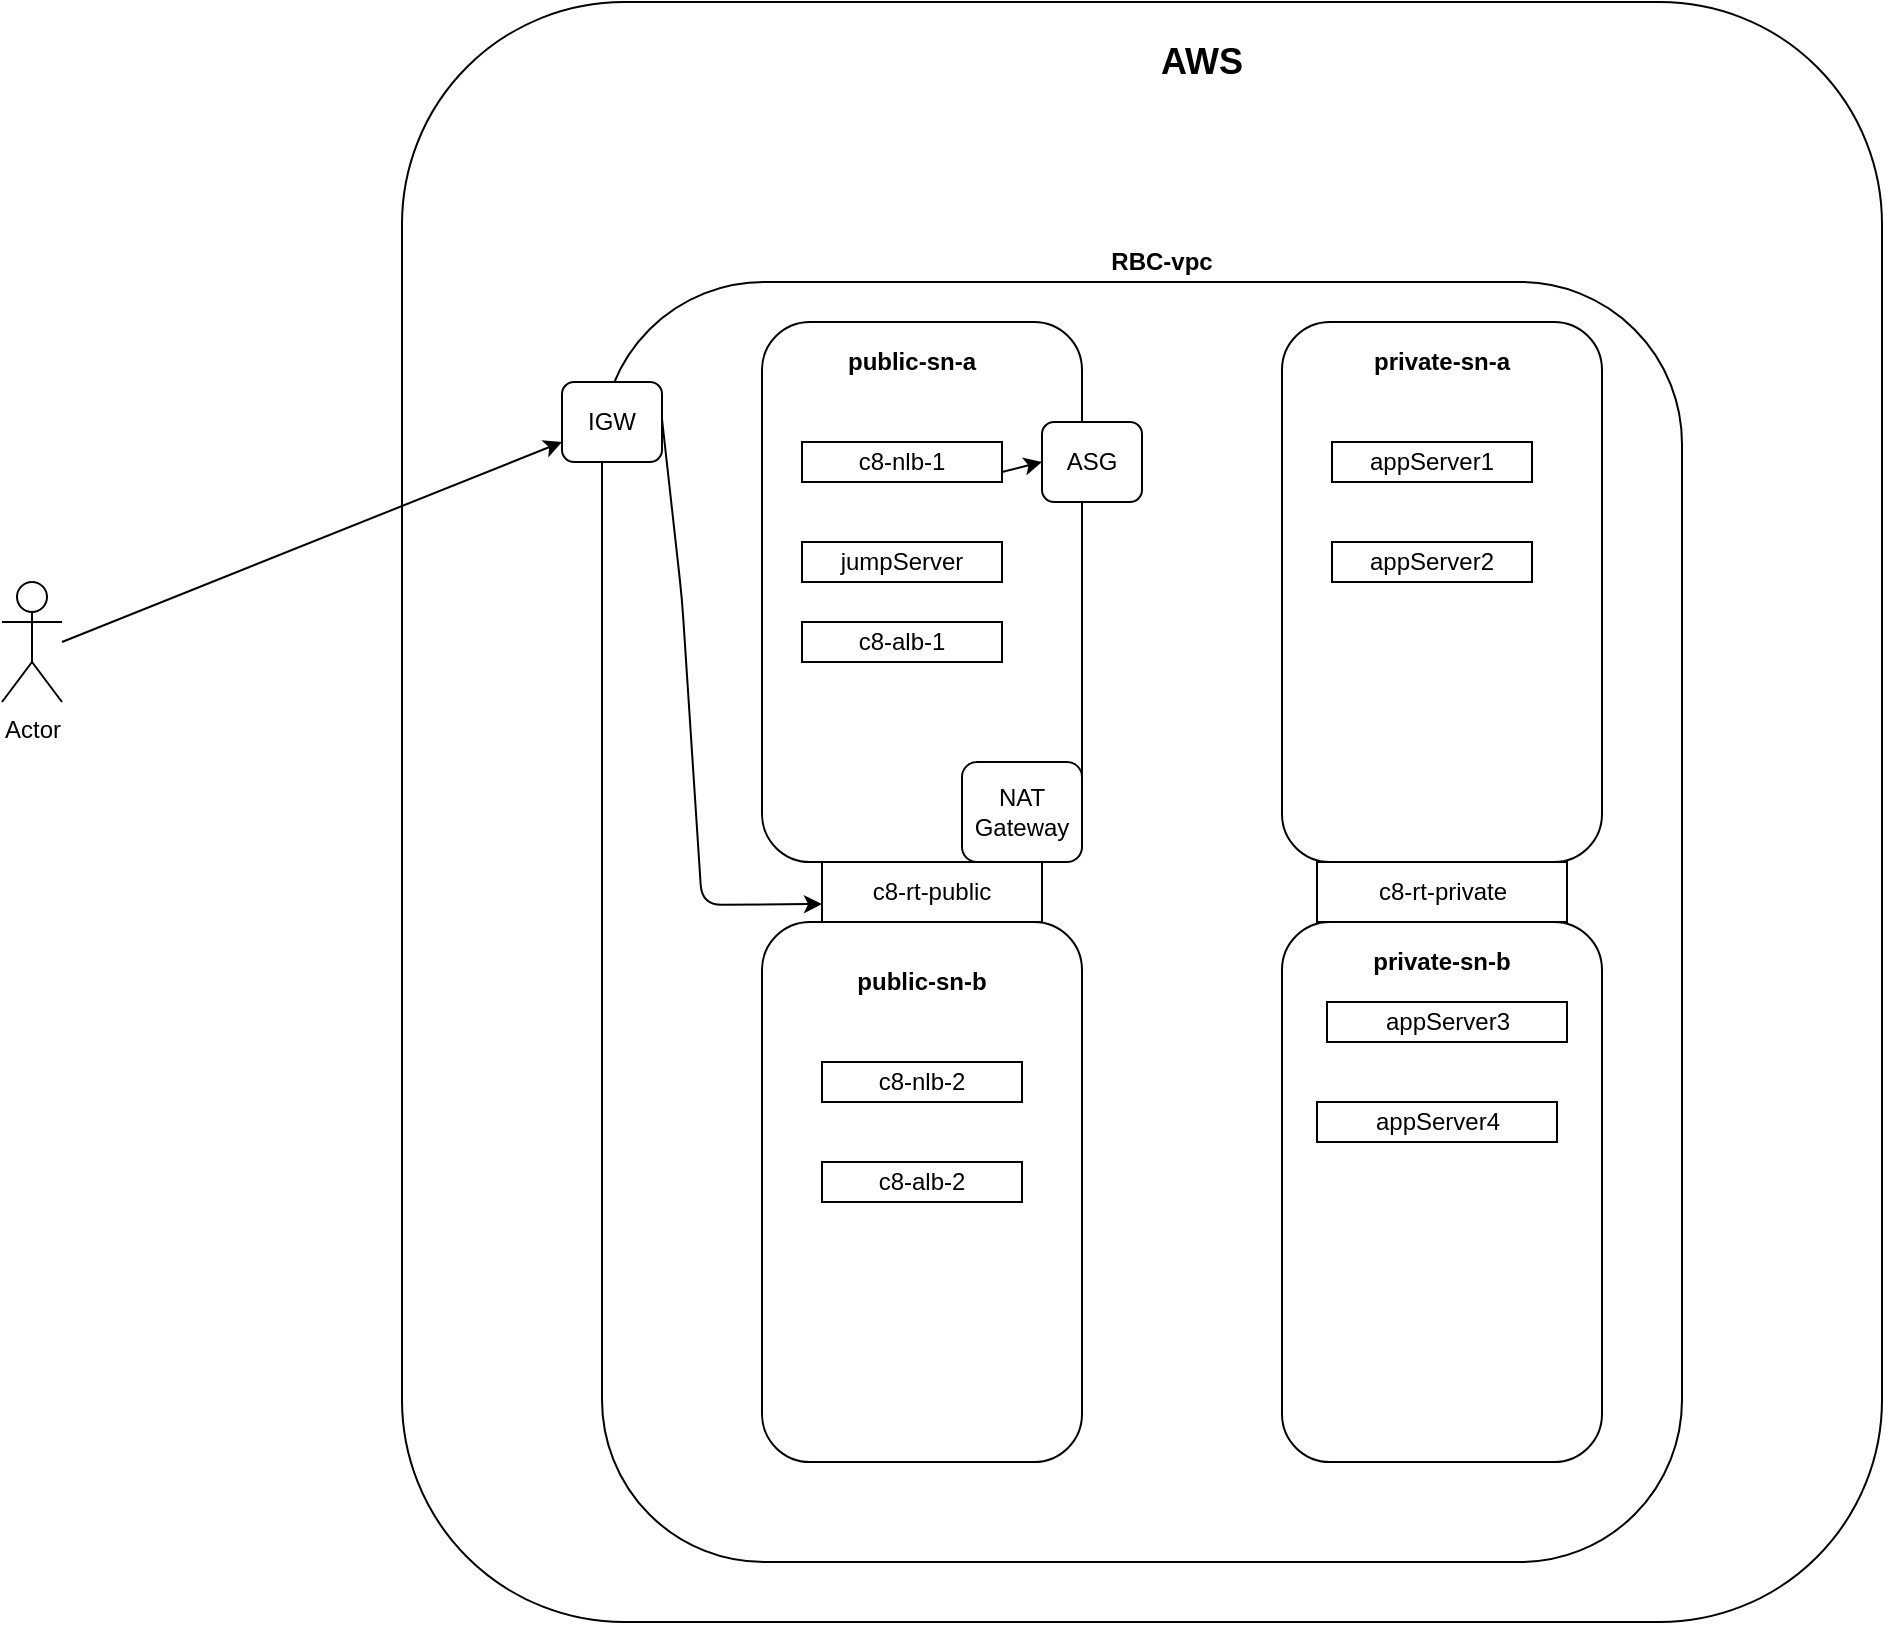 <mxfile version="13.9.9" type="device"><diagram id="tJC_vHtr5r1JaveleHDR" name="Page-1"><mxGraphModel dx="1161" dy="699" grid="1" gridSize="10" guides="1" tooltips="1" connect="1" arrows="1" fold="1" page="1" pageScale="1" pageWidth="850" pageHeight="1100" math="0" shadow="0"><root><mxCell id="0"/><mxCell id="1" parent="0"/><mxCell id="znUBtywN6Zx0LUii7_cF-3" value="" style="rounded=1;whiteSpace=wrap;html=1;" parent="1" vertex="1"><mxGeometry x="260" y="40" width="740" height="810" as="geometry"/></mxCell><mxCell id="znUBtywN6Zx0LUii7_cF-4" value="&lt;b&gt;&lt;font style=&quot;font-size: 18px&quot;&gt;AWS&lt;/font&gt;&lt;/b&gt;" style="text;html=1;strokeColor=none;fillColor=none;align=center;verticalAlign=middle;whiteSpace=wrap;rounded=0;" parent="1" vertex="1"><mxGeometry x="640" y="60" width="40" height="20" as="geometry"/></mxCell><mxCell id="znUBtywN6Zx0LUii7_cF-6" value="" style="rounded=1;whiteSpace=wrap;html=1;" parent="1" vertex="1"><mxGeometry x="360" y="180" width="540" height="640" as="geometry"/></mxCell><mxCell id="znUBtywN6Zx0LUii7_cF-7" value="&lt;b&gt;RBC-vpc&lt;/b&gt;" style="text;html=1;strokeColor=none;fillColor=none;align=center;verticalAlign=middle;whiteSpace=wrap;rounded=0;" parent="1" vertex="1"><mxGeometry x="490" y="210" width="80" height="20" as="geometry"/></mxCell><mxCell id="znUBtywN6Zx0LUii7_cF-8" value="" style="rounded=1;whiteSpace=wrap;html=1;" parent="1" vertex="1"><mxGeometry x="440" y="200" width="160" height="270" as="geometry"/></mxCell><mxCell id="znUBtywN6Zx0LUii7_cF-9" value="" style="rounded=1;whiteSpace=wrap;html=1;" parent="1" vertex="1"><mxGeometry x="700" y="200" width="160" height="270" as="geometry"/></mxCell><mxCell id="znUBtywN6Zx0LUii7_cF-10" value="&lt;b&gt;RBC-vpc&lt;/b&gt;" style="text;html=1;strokeColor=none;fillColor=none;align=center;verticalAlign=middle;whiteSpace=wrap;rounded=0;" parent="1" vertex="1"><mxGeometry x="600" y="160" width="80" height="20" as="geometry"/></mxCell><mxCell id="znUBtywN6Zx0LUii7_cF-11" value="&lt;b&gt;public-sn-a&lt;/b&gt;" style="text;html=1;strokeColor=none;fillColor=none;align=center;verticalAlign=middle;whiteSpace=wrap;rounded=0;" parent="1" vertex="1"><mxGeometry x="470" y="210" width="90" height="20" as="geometry"/></mxCell><mxCell id="znUBtywN6Zx0LUii7_cF-12" value="&lt;b&gt;private-sn-a&lt;/b&gt;" style="text;html=1;strokeColor=none;fillColor=none;align=center;verticalAlign=middle;whiteSpace=wrap;rounded=0;" parent="1" vertex="1"><mxGeometry x="735" y="210" width="90" height="20" as="geometry"/></mxCell><mxCell id="znUBtywN6Zx0LUii7_cF-13" value="jumpServer" style="rounded=0;whiteSpace=wrap;html=1;" parent="1" vertex="1"><mxGeometry x="460" y="310" width="100" height="20" as="geometry"/></mxCell><mxCell id="znUBtywN6Zx0LUii7_cF-16" value="c8-nlb-1" style="rounded=0;whiteSpace=wrap;html=1;" parent="1" vertex="1"><mxGeometry x="460" y="260" width="100" height="20" as="geometry"/></mxCell><mxCell id="znUBtywN6Zx0LUii7_cF-18" value="appServer1" style="rounded=0;whiteSpace=wrap;html=1;" parent="1" vertex="1"><mxGeometry x="725" y="260" width="100" height="20" as="geometry"/></mxCell><mxCell id="znUBtywN6Zx0LUii7_cF-19" value="appServer2" style="rounded=0;whiteSpace=wrap;html=1;" parent="1" vertex="1"><mxGeometry x="725" y="310" width="100" height="20" as="geometry"/></mxCell><mxCell id="znUBtywN6Zx0LUii7_cF-21" value="Actor" style="shape=umlActor;verticalLabelPosition=bottom;verticalAlign=top;html=1;outlineConnect=0;" parent="1" vertex="1"><mxGeometry x="60" y="330" width="30" height="60" as="geometry"/></mxCell><mxCell id="znUBtywN6Zx0LUii7_cF-22" value="IGW" style="rounded=1;whiteSpace=wrap;html=1;" parent="1" vertex="1"><mxGeometry x="340" y="230" width="50" height="40" as="geometry"/></mxCell><mxCell id="znUBtywN6Zx0LUii7_cF-23" value="" style="endArrow=classic;html=1;" parent="1" target="znUBtywN6Zx0LUii7_cF-22" edge="1"><mxGeometry width="50" height="50" relative="1" as="geometry"><mxPoint x="90" y="360" as="sourcePoint"/><mxPoint x="140" y="310" as="targetPoint"/></mxGeometry></mxCell><mxCell id="znUBtywN6Zx0LUii7_cF-24" value="c8-rt-public" style="rounded=0;whiteSpace=wrap;html=1;" parent="1" vertex="1"><mxGeometry x="470" y="470" width="110" height="30" as="geometry"/></mxCell><mxCell id="znUBtywN6Zx0LUii7_cF-25" value="c8-rt-private" style="rounded=0;whiteSpace=wrap;html=1;" parent="1" vertex="1"><mxGeometry x="717.5" y="470" width="125" height="30" as="geometry"/></mxCell><mxCell id="znUBtywN6Zx0LUii7_cF-26" value="" style="endArrow=classic;html=1;entryX=0;entryY=0.75;entryDx=0;entryDy=0;" parent="1" edge="1"><mxGeometry width="50" height="50" relative="1" as="geometry"><mxPoint x="390" y="248.5" as="sourcePoint"/><mxPoint x="470" y="491" as="targetPoint"/><Array as="points"><mxPoint x="400" y="338.5"/><mxPoint x="410" y="491.5"/></Array></mxGeometry></mxCell><mxCell id="znUBtywN6Zx0LUii7_cF-27" value="NAT Gateway" style="rounded=1;whiteSpace=wrap;html=1;" parent="1" vertex="1"><mxGeometry x="540" y="420" width="60" height="50" as="geometry"/></mxCell><mxCell id="znUBtywN6Zx0LUii7_cF-30" value="ASG" style="rounded=1;whiteSpace=wrap;html=1;" parent="1" vertex="1"><mxGeometry x="580" y="250" width="50" height="40" as="geometry"/></mxCell><mxCell id="znUBtywN6Zx0LUii7_cF-31" value="" style="endArrow=classic;html=1;entryX=0;entryY=0.5;entryDx=0;entryDy=0;" parent="1" target="znUBtywN6Zx0LUii7_cF-30" edge="1"><mxGeometry width="50" height="50" relative="1" as="geometry"><mxPoint x="560" y="275" as="sourcePoint"/><mxPoint x="610" y="225" as="targetPoint"/></mxGeometry></mxCell><mxCell id="cE_IR5DsuApCjJ-nU9oP-1" value="" style="rounded=1;whiteSpace=wrap;html=1;" vertex="1" parent="1"><mxGeometry x="440" y="500" width="160" height="270" as="geometry"/></mxCell><mxCell id="cE_IR5DsuApCjJ-nU9oP-2" value="&lt;b&gt;public-sn-b&lt;/b&gt;" style="text;html=1;strokeColor=none;fillColor=none;align=center;verticalAlign=middle;whiteSpace=wrap;rounded=0;" vertex="1" parent="1"><mxGeometry x="475" y="520" width="90" height="20" as="geometry"/></mxCell><mxCell id="cE_IR5DsuApCjJ-nU9oP-3" value="" style="rounded=1;whiteSpace=wrap;html=1;" vertex="1" parent="1"><mxGeometry x="700" y="500" width="160" height="270" as="geometry"/></mxCell><mxCell id="cE_IR5DsuApCjJ-nU9oP-4" value="&lt;b&gt;private-sn-b&lt;/b&gt;" style="text;html=1;strokeColor=none;fillColor=none;align=center;verticalAlign=middle;whiteSpace=wrap;rounded=0;" vertex="1" parent="1"><mxGeometry x="735" y="510" width="90" height="20" as="geometry"/></mxCell><mxCell id="cE_IR5DsuApCjJ-nU9oP-5" value="appServer3" style="rounded=0;whiteSpace=wrap;html=1;" vertex="1" parent="1"><mxGeometry x="722.5" y="540" width="120" height="20" as="geometry"/></mxCell><mxCell id="cE_IR5DsuApCjJ-nU9oP-6" value="appServer4" style="rounded=0;whiteSpace=wrap;html=1;" vertex="1" parent="1"><mxGeometry x="717.5" y="590" width="120" height="20" as="geometry"/></mxCell><mxCell id="cE_IR5DsuApCjJ-nU9oP-8" value="c8-nlb-2" style="rounded=0;whiteSpace=wrap;html=1;" vertex="1" parent="1"><mxGeometry x="470" y="570" width="100" height="20" as="geometry"/></mxCell><mxCell id="cE_IR5DsuApCjJ-nU9oP-9" value="c8-alb-1" style="rounded=0;whiteSpace=wrap;html=1;" vertex="1" parent="1"><mxGeometry x="460" y="350" width="100" height="20" as="geometry"/></mxCell><mxCell id="cE_IR5DsuApCjJ-nU9oP-10" value="c8-alb-2" style="rounded=0;whiteSpace=wrap;html=1;" vertex="1" parent="1"><mxGeometry x="470" y="620" width="100" height="20" as="geometry"/></mxCell></root></mxGraphModel></diagram></mxfile>